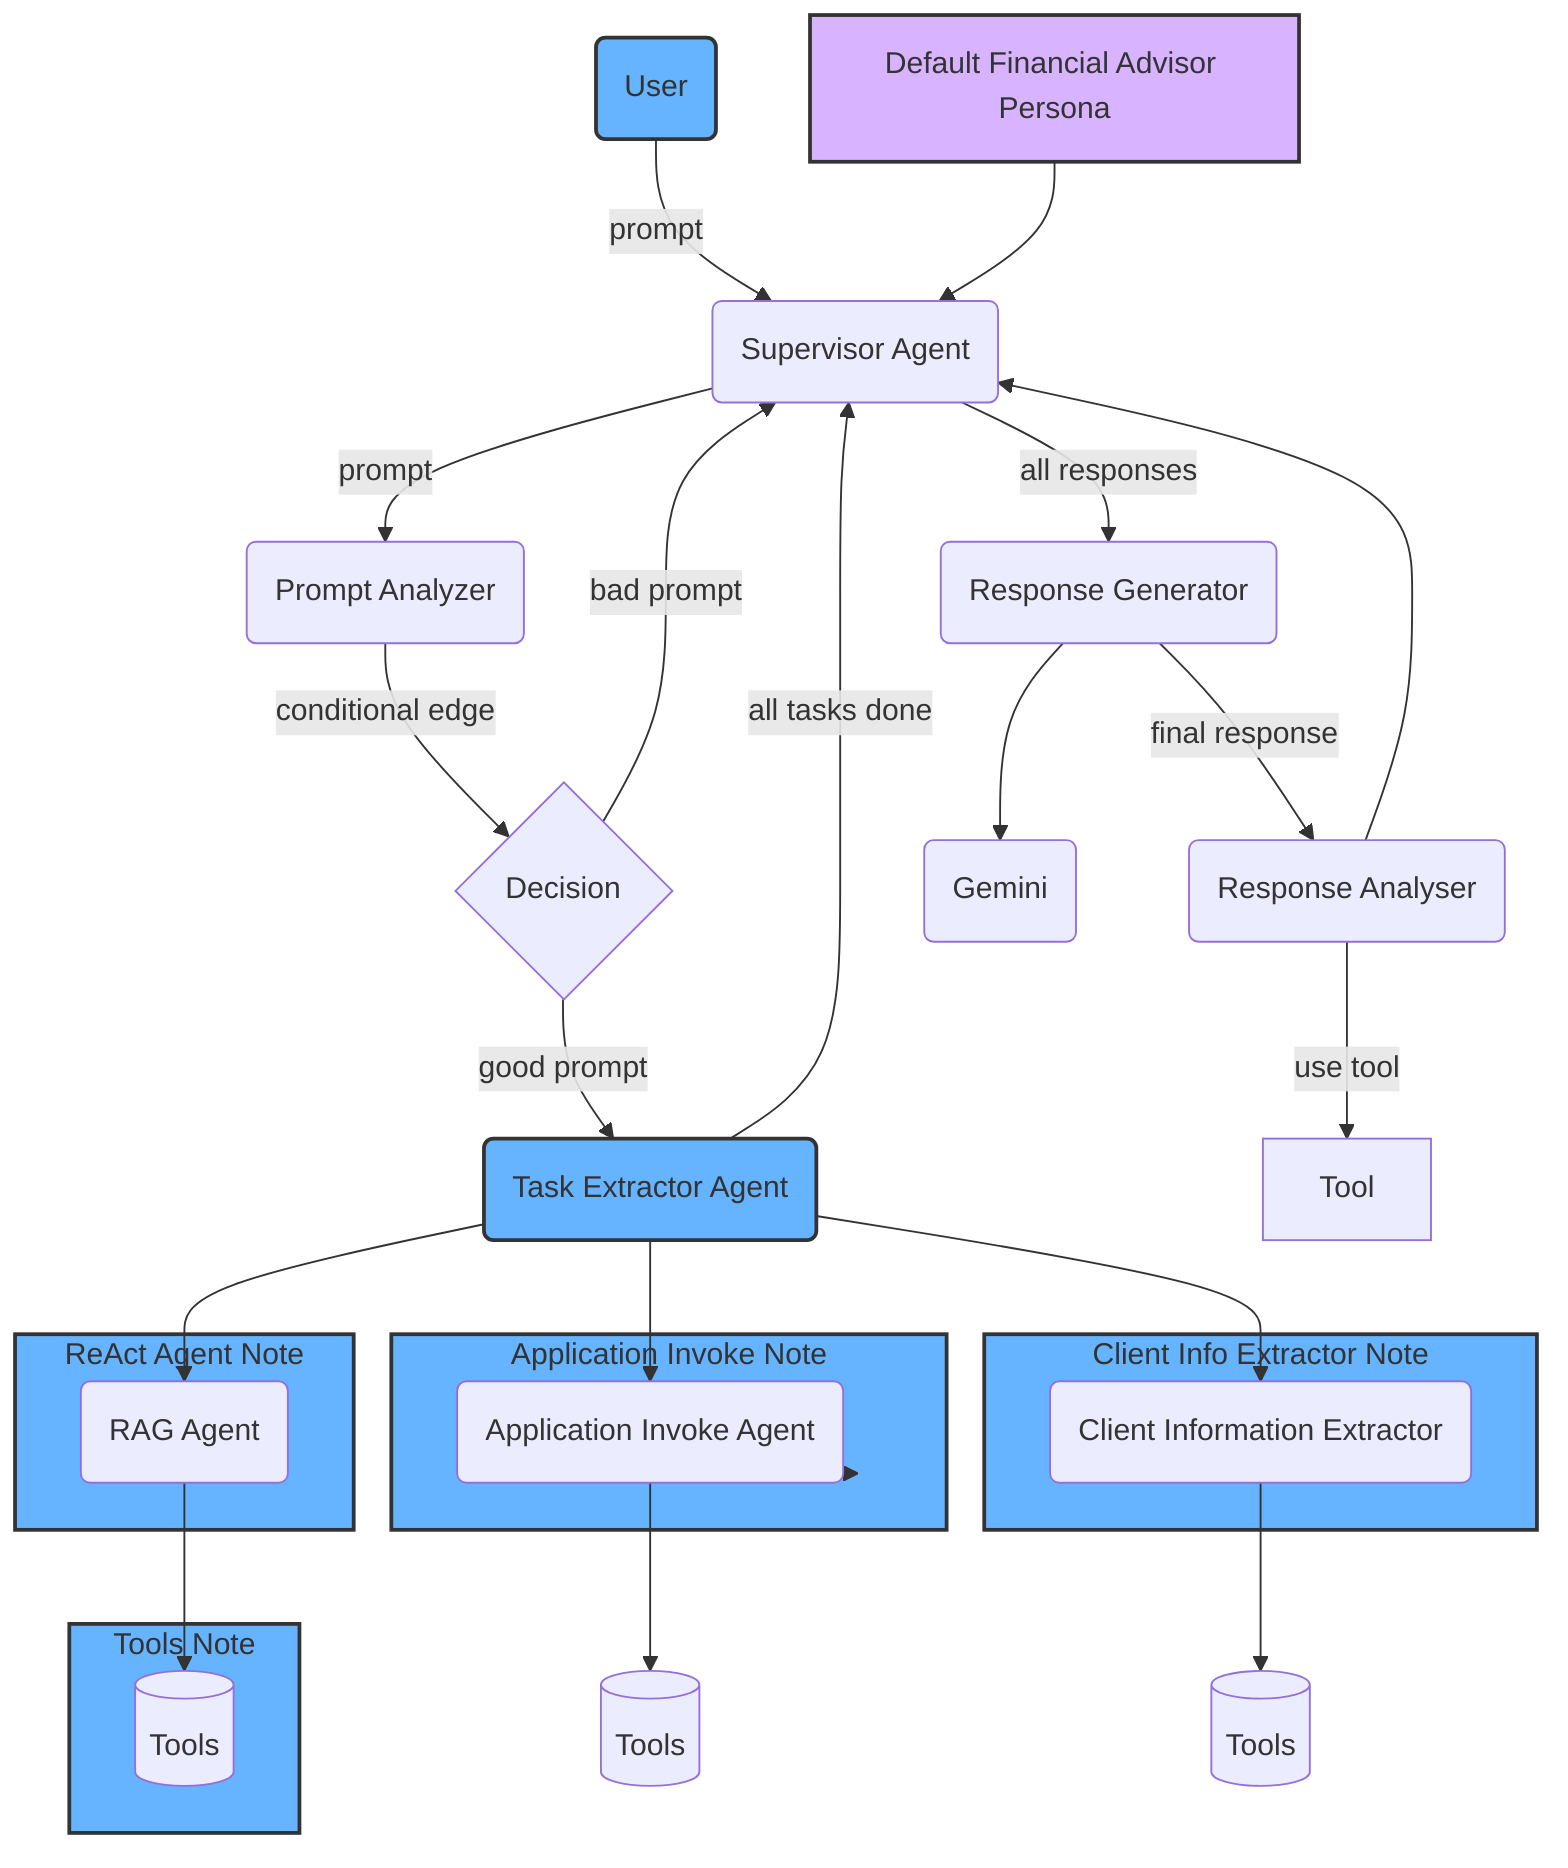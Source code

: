 graph TD
      User(User)
      SupervisorAgent(Supervisor Agent)
      PromptAnalyzer(Prompt Analyzer)
      Decision{Decision}
      TaskExtractorAgent(Task Extractor Agent)
      ResponseGenerator(Response Generator)
      ResponseAnalyser(Response Analyser)
      Tool[Tool]
      LLM(Gemini)
      DefaultFinancialAdvisorPersona[Default Financial Advisor Persona]
      RAGAgentNote[ReAct Agent decides what tools to call to complete the query]
      RAGAgent(RAG Agent)
      ApplicationInvokeAgent(Application Invoke Agent)
      ApplicationInvokeAgentNote[Decides what tools to call to complete the information needed for invoking the Application]
      ClientInformationExtractor(Client Information Extractor)
      Tools1[(Tools)]
      Tools2[(Tools)]
      Tools3[(Tools)]

      User -->|prompt| SupervisorAgent
      SupervisorAgent -->|prompt| PromptAnalyzer
      PromptAnalyzer --> |conditional edge| Decision
      Decision --> |bad prompt|SupervisorAgent
      Decision --> |good prompt|TaskExtractorAgent
      TaskExtractorAgent --> |all tasks done| SupervisorAgent
      SupervisorAgent -->|all responses| ResponseGenerator
      ResponseGenerator --> LLM
      ResponseGenerator -->|final response| ResponseAnalyser
      ResponseAnalyser --> |use tool| Tool
      ResponseAnalyser --> SupervisorAgent

      DefaultFinancialAdvisorPersona --> SupervisorAgent
      ApplicationInvokeAgentNote --> ApplicationInvokeAgent

      TaskExtractorAgent --> RAGAgent
      TaskExtractorAgent --> ApplicationInvokeAgent
      TaskExtractorAgent --> ClientInformationExtractor

      RAGAgent --> Tools1
      ApplicationInvokeAgent --> Tools2
      ClientInformationExtractor --> Tools3

      subgraph RAGAgentNote[ReAct Agent Note]
        RAGAgent
      end

      subgraph ApplicationInvokeAgentNote[Application Invoke Note]
        ApplicationInvokeAgent
      end

      subgraph ClientInformationExtractorNote[Client Info Extractor Note]
        ClientInformationExtractor
      end

      subgraph ToolsNote[Tools Note]
        Tools1
      end

      classDef blue fill:#66b3ff,stroke:#333,stroke-width:2px
      classDef purple fill:#d8b3ff,stroke:#333,stroke-width:2px

      class User,TaskExtractorAgent,RAGAgentNote,ApplicationInvokeAgentNote,ClientInformationExtractorNote,ToolsNote blue
      class DefaultFinancialAdvisorPersona purple